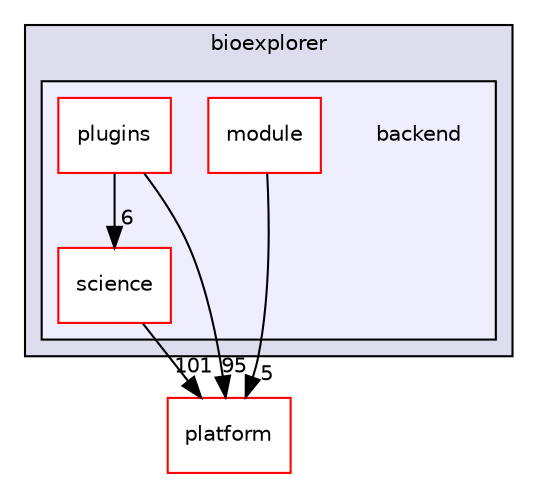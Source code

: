 digraph "bioexplorer/backend" {
  compound=true
  node [ fontsize="10", fontname="Helvetica"];
  edge [ labelfontsize="10", labelfontname="Helvetica"];
  subgraph clusterdir_4bd53072b0b58f9d0c210577ee1224eb {
    graph [ bgcolor="#ddddee", pencolor="black", label="bioexplorer" fontname="Helvetica", fontsize="10", URL="dir_4bd53072b0b58f9d0c210577ee1224eb.html"]
  subgraph clusterdir_cdbbbf3321683c1efcc0d976dd1498c7 {
    graph [ bgcolor="#eeeeff", pencolor="black", label="" URL="dir_cdbbbf3321683c1efcc0d976dd1498c7.html"];
    dir_cdbbbf3321683c1efcc0d976dd1498c7 [shape=plaintext label="backend"];
  dir_c688dfc80a4dcefb30f317756915084e [shape=box label="module" fillcolor="white" style="filled" color="red" URL="dir_c688dfc80a4dcefb30f317756915084e.html"];
  dir_f1f9c636edd67c457aa0bf92847eca1a [shape=box label="plugins" fillcolor="white" style="filled" color="red" URL="dir_f1f9c636edd67c457aa0bf92847eca1a.html"];
  dir_14d627cccd023aaf4f18eaf1359097e2 [shape=box label="science" fillcolor="white" style="filled" color="red" URL="dir_14d627cccd023aaf4f18eaf1359097e2.html"];
  }
  }
  dir_c5a52a81292cf9a5167198f4f346d6d9 [shape=box label="platform" fillcolor="white" style="filled" color="red" URL="dir_c5a52a81292cf9a5167198f4f346d6d9.html"];
  dir_14d627cccd023aaf4f18eaf1359097e2->dir_c5a52a81292cf9a5167198f4f346d6d9 [headlabel="101", labeldistance=1.5 headhref="dir_000037_000059.html"];
  dir_f1f9c636edd67c457aa0bf92847eca1a->dir_14d627cccd023aaf4f18eaf1359097e2 [headlabel="6", labeldistance=1.5 headhref="dir_000009_000037.html"];
  dir_f1f9c636edd67c457aa0bf92847eca1a->dir_c5a52a81292cf9a5167198f4f346d6d9 [headlabel="95", labeldistance=1.5 headhref="dir_000009_000059.html"];
  dir_c688dfc80a4dcefb30f317756915084e->dir_c5a52a81292cf9a5167198f4f346d6d9 [headlabel="5", labeldistance=1.5 headhref="dir_000002_000059.html"];
}
